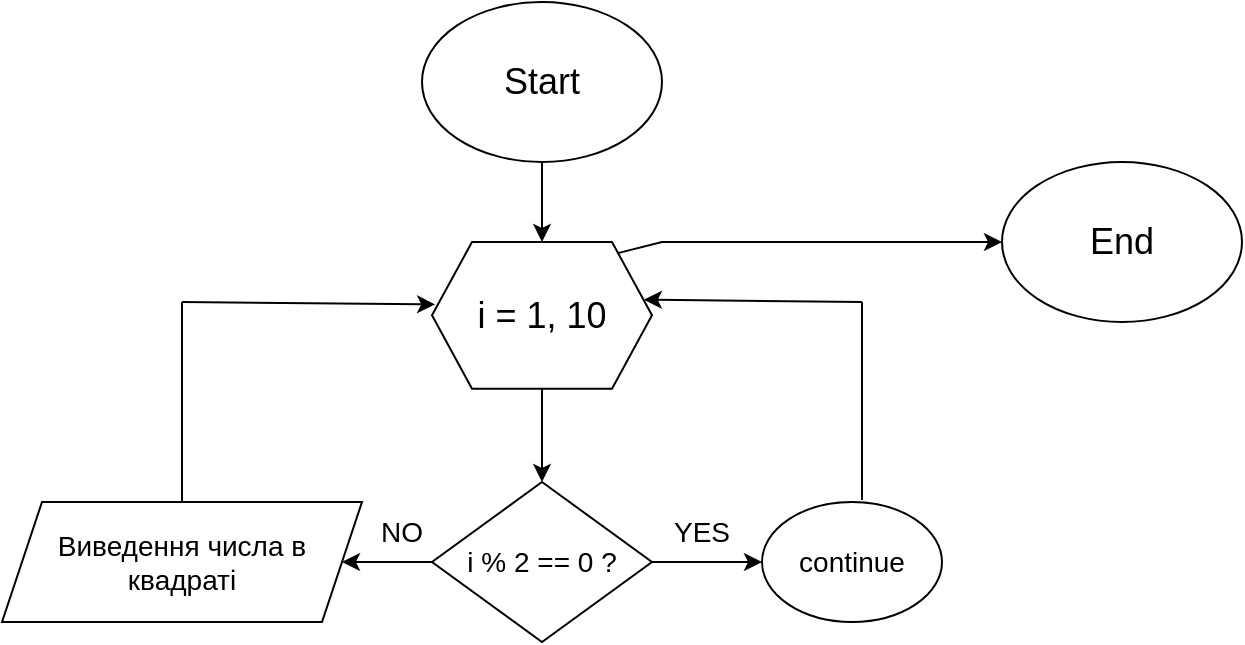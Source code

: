 <mxfile version="24.8.6">
  <diagram name="Сторінка-1" id="G_CZQJDcpKWANJT1b7nP">
    <mxGraphModel grid="1" page="1" gridSize="10" guides="1" tooltips="1" connect="1" arrows="1" fold="1" pageScale="1" pageWidth="827" pageHeight="1169" math="0" shadow="0">
      <root>
        <mxCell id="0" />
        <mxCell id="1" parent="0" />
        <mxCell id="Ljxp4W1NeqF9-F72vJyX-3" value="" style="edgeStyle=orthogonalEdgeStyle;rounded=0;orthogonalLoop=1;jettySize=auto;html=1;" edge="1" parent="1" source="Ljxp4W1NeqF9-F72vJyX-1">
          <mxGeometry relative="1" as="geometry">
            <mxPoint x="410" y="140" as="targetPoint" />
          </mxGeometry>
        </mxCell>
        <mxCell id="Ljxp4W1NeqF9-F72vJyX-1" value="&lt;font style=&quot;font-size: 18px;&quot;&gt;Start&lt;/font&gt;" style="ellipse;whiteSpace=wrap;html=1;" vertex="1" parent="1">
          <mxGeometry x="350" y="20" width="120" height="80" as="geometry" />
        </mxCell>
        <mxCell id="Ljxp4W1NeqF9-F72vJyX-6" value="" style="edgeStyle=orthogonalEdgeStyle;rounded=0;orthogonalLoop=1;jettySize=auto;html=1;" edge="1" parent="1" source="Ljxp4W1NeqF9-F72vJyX-4" target="Ljxp4W1NeqF9-F72vJyX-5">
          <mxGeometry relative="1" as="geometry" />
        </mxCell>
        <mxCell id="Ljxp4W1NeqF9-F72vJyX-4" value="&lt;font style=&quot;font-size: 18px;&quot;&gt;і = 1, 10&lt;/font&gt;" style="shape=hexagon;perimeter=hexagonPerimeter2;whiteSpace=wrap;html=1;fixedSize=1;" vertex="1" parent="1">
          <mxGeometry x="355" y="140" width="110" height="73.33" as="geometry" />
        </mxCell>
        <mxCell id="Ljxp4W1NeqF9-F72vJyX-9" value="" style="edgeStyle=orthogonalEdgeStyle;rounded=0;orthogonalLoop=1;jettySize=auto;html=1;" edge="1" parent="1" source="Ljxp4W1NeqF9-F72vJyX-5" target="Ljxp4W1NeqF9-F72vJyX-8">
          <mxGeometry relative="1" as="geometry" />
        </mxCell>
        <mxCell id="Ljxp4W1NeqF9-F72vJyX-14" value="" style="edgeStyle=orthogonalEdgeStyle;rounded=0;orthogonalLoop=1;jettySize=auto;html=1;" edge="1" parent="1" source="Ljxp4W1NeqF9-F72vJyX-5" target="Ljxp4W1NeqF9-F72vJyX-13">
          <mxGeometry relative="1" as="geometry" />
        </mxCell>
        <mxCell id="Ljxp4W1NeqF9-F72vJyX-5" value="&lt;font style=&quot;font-size: 14px;&quot;&gt;i % 2 == 0 ?&lt;/font&gt;" style="rhombus;whiteSpace=wrap;html=1;" vertex="1" parent="1">
          <mxGeometry x="355" y="260" width="110" height="80" as="geometry" />
        </mxCell>
        <mxCell id="Ljxp4W1NeqF9-F72vJyX-8" value="&lt;font style=&quot;font-size: 14px;&quot;&gt;continue&lt;/font&gt;" style="ellipse;whiteSpace=wrap;html=1;" vertex="1" parent="1">
          <mxGeometry x="520" y="270" width="90" height="60" as="geometry" />
        </mxCell>
        <mxCell id="Ljxp4W1NeqF9-F72vJyX-12" value="&lt;font style=&quot;font-size: 14px;&quot;&gt;YES&lt;/font&gt;" style="text;strokeColor=none;align=center;fillColor=none;html=1;verticalAlign=middle;whiteSpace=wrap;rounded=0;" vertex="1" parent="1">
          <mxGeometry x="460" y="270" width="60" height="30" as="geometry" />
        </mxCell>
        <mxCell id="Ljxp4W1NeqF9-F72vJyX-13" value="&lt;font style=&quot;font-size: 14px;&quot;&gt;Виведення числа в квадраті&lt;/font&gt;" style="shape=parallelogram;perimeter=parallelogramPerimeter;whiteSpace=wrap;html=1;fixedSize=1;" vertex="1" parent="1">
          <mxGeometry x="140" y="270" width="180" height="60" as="geometry" />
        </mxCell>
        <mxCell id="Ljxp4W1NeqF9-F72vJyX-15" value="&lt;font style=&quot;font-size: 14px;&quot;&gt;NO&lt;/font&gt;" style="text;strokeColor=none;align=center;fillColor=none;html=1;verticalAlign=middle;whiteSpace=wrap;rounded=0;" vertex="1" parent="1">
          <mxGeometry x="310" y="270" width="60" height="30" as="geometry" />
        </mxCell>
        <mxCell id="Ljxp4W1NeqF9-F72vJyX-18" value="" style="endArrow=none;html=1;rounded=0;entryX=0.5;entryY=0;entryDx=0;entryDy=0;" edge="1" parent="1" target="Ljxp4W1NeqF9-F72vJyX-13">
          <mxGeometry width="50" height="50" relative="1" as="geometry">
            <mxPoint x="230" y="170" as="sourcePoint" />
            <mxPoint x="440" y="260" as="targetPoint" />
          </mxGeometry>
        </mxCell>
        <mxCell id="Ljxp4W1NeqF9-F72vJyX-19" value="" style="endArrow=classic;html=1;rounded=0;entryX=0.014;entryY=0.426;entryDx=0;entryDy=0;entryPerimeter=0;" edge="1" parent="1" target="Ljxp4W1NeqF9-F72vJyX-4">
          <mxGeometry width="50" height="50" relative="1" as="geometry">
            <mxPoint x="230" y="170" as="sourcePoint" />
            <mxPoint x="440" y="260" as="targetPoint" />
          </mxGeometry>
        </mxCell>
        <mxCell id="Ljxp4W1NeqF9-F72vJyX-20" value="" style="endArrow=none;html=1;rounded=0;" edge="1" parent="1">
          <mxGeometry width="50" height="50" relative="1" as="geometry">
            <mxPoint x="570" y="269" as="sourcePoint" />
            <mxPoint x="570" y="170" as="targetPoint" />
          </mxGeometry>
        </mxCell>
        <mxCell id="Ljxp4W1NeqF9-F72vJyX-21" value="" style="endArrow=classic;html=1;rounded=0;entryX=0.963;entryY=0.393;entryDx=0;entryDy=0;entryPerimeter=0;" edge="1" parent="1" target="Ljxp4W1NeqF9-F72vJyX-4">
          <mxGeometry width="50" height="50" relative="1" as="geometry">
            <mxPoint x="570" y="170" as="sourcePoint" />
            <mxPoint x="370" y="250" as="targetPoint" />
          </mxGeometry>
        </mxCell>
        <mxCell id="Ljxp4W1NeqF9-F72vJyX-23" value="" style="endArrow=classic;html=1;rounded=0;exitX=0.849;exitY=0.074;exitDx=0;exitDy=0;exitPerimeter=0;" edge="1" parent="1" source="Ljxp4W1NeqF9-F72vJyX-4">
          <mxGeometry width="50" height="50" relative="1" as="geometry">
            <mxPoint x="360" y="280" as="sourcePoint" />
            <mxPoint x="640" y="140" as="targetPoint" />
            <Array as="points">
              <mxPoint x="470" y="140" />
            </Array>
          </mxGeometry>
        </mxCell>
        <mxCell id="Ljxp4W1NeqF9-F72vJyX-24" value="&lt;font style=&quot;font-size: 18px;&quot;&gt;End&lt;/font&gt;" style="ellipse;whiteSpace=wrap;html=1;" vertex="1" parent="1">
          <mxGeometry x="640" y="100" width="120" height="80" as="geometry" />
        </mxCell>
      </root>
    </mxGraphModel>
  </diagram>
</mxfile>
